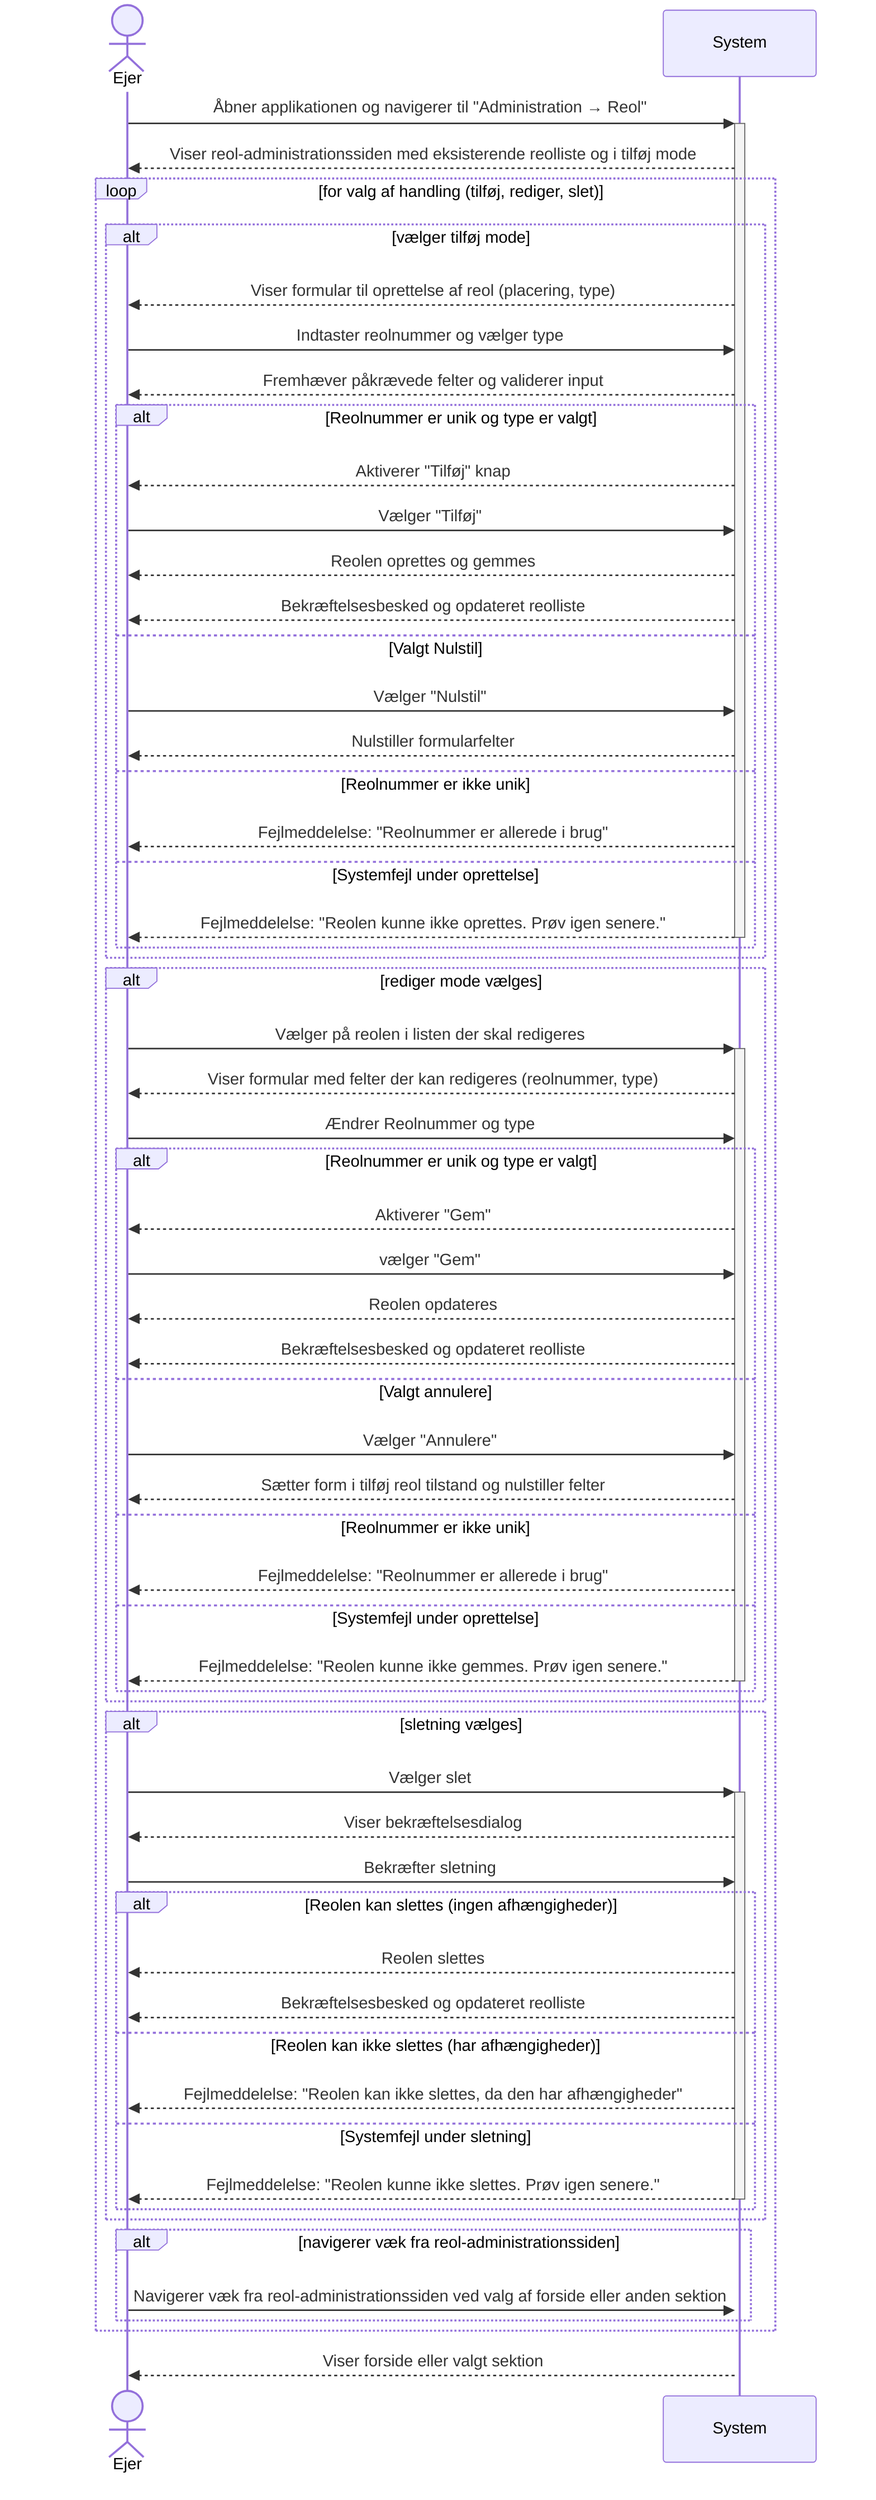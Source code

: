 ﻿sequenceDiagram
    actor Ejer
    participant System

    Ejer->>+System: Åbner applikationen og navigerer til "Administration → Reol"
    System-->>Ejer: Viser reol-administrationssiden med eksisterende reolliste og i tilføj mode

    loop for valg af handling (tilføj, rediger, slet)

        alt vælger tilføj mode
            System-->>Ejer: Viser formular til oprettelse af reol (placering, type)
            Ejer->>System: Indtaster reolnummer og vælger type
            System-->>Ejer: Fremhæver påkrævede felter og validerer input

            alt Reolnummer er unik og type er valgt
                System-->>Ejer: Aktiverer "Tilføj" knap
                Ejer->>System: Vælger "Tilføj"
                System-->>Ejer: Reolen oprettes og gemmes
                System-->>Ejer: Bekræftelsesbesked og opdateret reolliste
            else Valgt Nulstil
                Ejer->>System: Vælger "Nulstil"
                System-->>Ejer: Nulstiller formularfelter
            else Reolnummer er ikke unik
                System-->>Ejer: Fejlmeddelelse: "Reolnummer er allerede i brug"
            else Systemfejl under oprettelse
                System-->>-Ejer: Fejlmeddelelse: "Reolen kunne ikke oprettes. Prøv igen senere."
            end
        end

        alt rediger mode vælges
            Ejer->>+System: Vælger på reolen i listen der skal redigeres
            System-->>Ejer: Viser formular med felter der kan redigeres (reolnummer, type)
            Ejer->>System: Ændrer Reolnummer og type
            alt Reolnummer er unik og type er valgt
                System-->>Ejer: Aktiverer "Gem"
                Ejer->>System: vælger "Gem"
                System-->>Ejer: Reolen opdateres
                System-->>Ejer: Bekræftelsesbesked og opdateret reolliste
            else Valgt annulere
                Ejer->>System: Vælger "Annulere"
                System-->>Ejer: Sætter form i tilføj reol tilstand og nulstiller felter
            else Reolnummer er ikke unik
                System-->>Ejer: Fejlmeddelelse: "Reolnummer er allerede i brug"
            else Systemfejl under oprettelse
                System-->>-Ejer: Fejlmeddelelse: "Reolen kunne ikke gemmes. Prøv igen senere."
            end
        end

        alt sletning vælges
            Ejer->>+System: Vælger slet
            System-->>Ejer: Viser bekræftelsesdialog
            Ejer->>System: Bekræfter sletning
            alt Reolen kan slettes (ingen afhængigheder)
                System-->>Ejer: Reolen slettes
                System-->>Ejer: Bekræftelsesbesked og opdateret reolliste
            else Reolen kan ikke slettes (har afhængigheder)
                System-->>Ejer: Fejlmeddelelse: "Reolen kan ikke slettes, da den har afhængigheder"
            else Systemfejl under sletning
                System-->>-Ejer: Fejlmeddelelse: "Reolen kunne ikke slettes. Prøv igen senere."
            end
        end

        alt navigerer væk fra reol-administrationssiden
            Ejer->>+System: Navigerer væk fra reol-administrationssiden ved valg af forside eller anden sektion
        end
    end

    System-->>Ejer: Viser forside eller valgt sektion